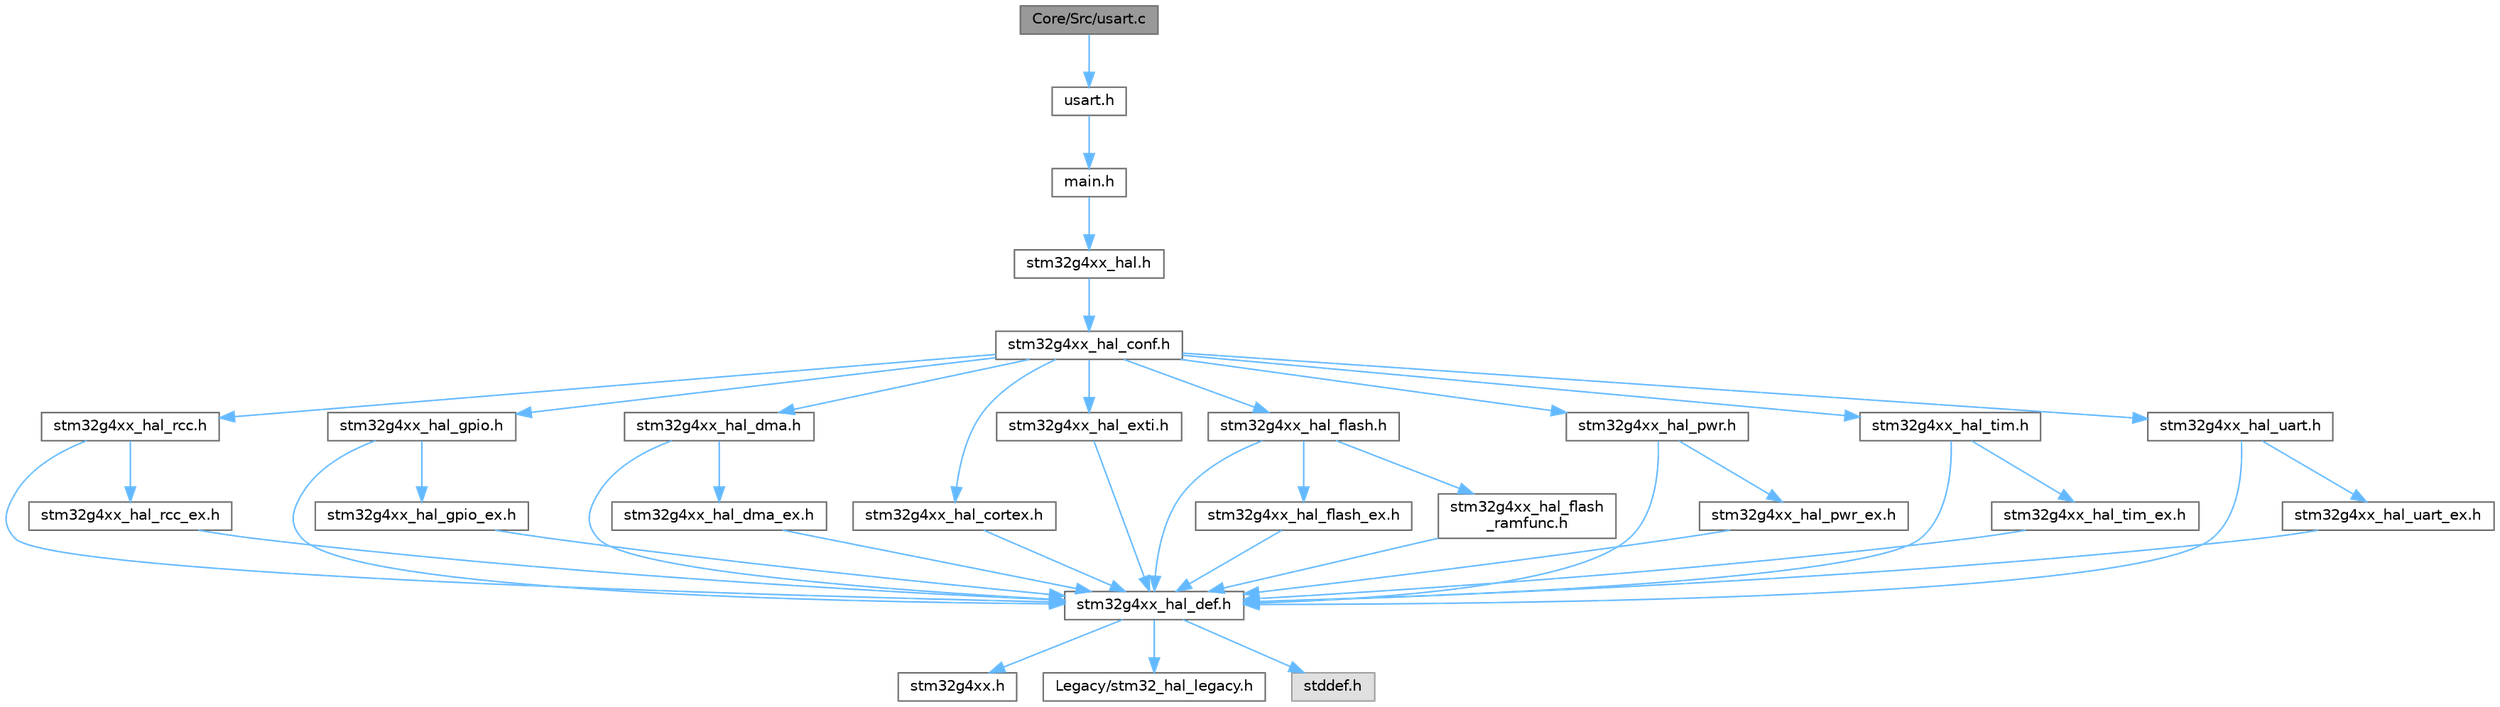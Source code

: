 digraph "Core/Src/usart.c"
{
 // LATEX_PDF_SIZE
  bgcolor="transparent";
  edge [fontname=Helvetica,fontsize=10,labelfontname=Helvetica,labelfontsize=10];
  node [fontname=Helvetica,fontsize=10,shape=box,height=0.2,width=0.4];
  Node1 [label="Core/Src/usart.c",height=0.2,width=0.4,color="gray40", fillcolor="grey60", style="filled", fontcolor="black",tooltip="This file provides code for the configuration of the USART instances."];
  Node1 -> Node2 [color="steelblue1",style="solid"];
  Node2 [label="usart.h",height=0.2,width=0.4,color="grey40", fillcolor="white", style="filled",URL="$usart_8h.html",tooltip="This file contains all the function prototypes for the usart.c file."];
  Node2 -> Node3 [color="steelblue1",style="solid"];
  Node3 [label="main.h",height=0.2,width=0.4,color="grey40", fillcolor="white", style="filled",URL="$main_8h.html",tooltip=": Header for main.c file. This file contains the common defines of the application."];
  Node3 -> Node4 [color="steelblue1",style="solid"];
  Node4 [label="stm32g4xx_hal.h",height=0.2,width=0.4,color="grey40", fillcolor="white", style="filled",URL="$stm32g4xx__hal_8h.html",tooltip="This file contains all the functions prototypes for the HAL module driver."];
  Node4 -> Node5 [color="steelblue1",style="solid"];
  Node5 [label="stm32g4xx_hal_conf.h",height=0.2,width=0.4,color="grey40", fillcolor="white", style="filled",URL="$stm32g4xx__hal__conf_8h.html",tooltip="HAL configuration file."];
  Node5 -> Node6 [color="steelblue1",style="solid"];
  Node6 [label="stm32g4xx_hal_rcc.h",height=0.2,width=0.4,color="grey40", fillcolor="white", style="filled",URL="$stm32g4xx__hal__rcc_8h.html",tooltip="Header file of RCC HAL module."];
  Node6 -> Node7 [color="steelblue1",style="solid"];
  Node7 [label="stm32g4xx_hal_def.h",height=0.2,width=0.4,color="grey40", fillcolor="white", style="filled",URL="$stm32g4xx__hal__def_8h.html",tooltip="This file contains HAL common defines, enumeration, macros and structures definitions."];
  Node7 -> Node8 [color="steelblue1",style="solid"];
  Node8 [label="stm32g4xx.h",height=0.2,width=0.4,color="grey40", fillcolor="white", style="filled",URL="$stm32g4xx_8h.html",tooltip="CMSIS STM32G4xx Device Peripheral Access Layer Header File."];
  Node7 -> Node9 [color="steelblue1",style="solid"];
  Node9 [label="Legacy/stm32_hal_legacy.h",height=0.2,width=0.4,color="grey40", fillcolor="white", style="filled",URL="$stm32__hal__legacy_8h.html",tooltip="This file contains aliases definition for the STM32Cube HAL constants macros and functions maintained..."];
  Node7 -> Node10 [color="steelblue1",style="solid"];
  Node10 [label="stddef.h",height=0.2,width=0.4,color="grey60", fillcolor="#E0E0E0", style="filled",tooltip=" "];
  Node6 -> Node11 [color="steelblue1",style="solid"];
  Node11 [label="stm32g4xx_hal_rcc_ex.h",height=0.2,width=0.4,color="grey40", fillcolor="white", style="filled",URL="$stm32g4xx__hal__rcc__ex_8h.html",tooltip="Header file of RCC HAL Extended module."];
  Node11 -> Node7 [color="steelblue1",style="solid"];
  Node5 -> Node12 [color="steelblue1",style="solid"];
  Node12 [label="stm32g4xx_hal_gpio.h",height=0.2,width=0.4,color="grey40", fillcolor="white", style="filled",URL="$stm32g4xx__hal__gpio_8h.html",tooltip="Header file of GPIO HAL module."];
  Node12 -> Node7 [color="steelblue1",style="solid"];
  Node12 -> Node13 [color="steelblue1",style="solid"];
  Node13 [label="stm32g4xx_hal_gpio_ex.h",height=0.2,width=0.4,color="grey40", fillcolor="white", style="filled",URL="$stm32g4xx__hal__gpio__ex_8h.html",tooltip="Header file of GPIO HAL Extended module."];
  Node13 -> Node7 [color="steelblue1",style="solid"];
  Node5 -> Node14 [color="steelblue1",style="solid"];
  Node14 [label="stm32g4xx_hal_dma.h",height=0.2,width=0.4,color="grey40", fillcolor="white", style="filled",URL="$stm32g4xx__hal__dma_8h.html",tooltip="Header file of DMA HAL module."];
  Node14 -> Node7 [color="steelblue1",style="solid"];
  Node14 -> Node15 [color="steelblue1",style="solid"];
  Node15 [label="stm32g4xx_hal_dma_ex.h",height=0.2,width=0.4,color="grey40", fillcolor="white", style="filled",URL="$stm32g4xx__hal__dma__ex_8h.html",tooltip="Header file of DMA HAL extension module."];
  Node15 -> Node7 [color="steelblue1",style="solid"];
  Node5 -> Node16 [color="steelblue1",style="solid"];
  Node16 [label="stm32g4xx_hal_cortex.h",height=0.2,width=0.4,color="grey40", fillcolor="white", style="filled",URL="$stm32g4xx__hal__cortex_8h.html",tooltip="Header file of CORTEX HAL module."];
  Node16 -> Node7 [color="steelblue1",style="solid"];
  Node5 -> Node17 [color="steelblue1",style="solid"];
  Node17 [label="stm32g4xx_hal_exti.h",height=0.2,width=0.4,color="grey40", fillcolor="white", style="filled",URL="$stm32g4xx__hal__exti_8h.html",tooltip="Header file of EXTI HAL module."];
  Node17 -> Node7 [color="steelblue1",style="solid"];
  Node5 -> Node18 [color="steelblue1",style="solid"];
  Node18 [label="stm32g4xx_hal_flash.h",height=0.2,width=0.4,color="grey40", fillcolor="white", style="filled",URL="$stm32g4xx__hal__flash_8h.html",tooltip="Header file of FLASH HAL module."];
  Node18 -> Node7 [color="steelblue1",style="solid"];
  Node18 -> Node19 [color="steelblue1",style="solid"];
  Node19 [label="stm32g4xx_hal_flash_ex.h",height=0.2,width=0.4,color="grey40", fillcolor="white", style="filled",URL="$stm32g4xx__hal__flash__ex_8h.html",tooltip="Header file of FLASH HAL Extended module."];
  Node19 -> Node7 [color="steelblue1",style="solid"];
  Node18 -> Node20 [color="steelblue1",style="solid"];
  Node20 [label="stm32g4xx_hal_flash\l_ramfunc.h",height=0.2,width=0.4,color="grey40", fillcolor="white", style="filled",URL="$stm32g4xx__hal__flash__ramfunc_8h.html",tooltip="Header file of FLASH RAMFUNC driver."];
  Node20 -> Node7 [color="steelblue1",style="solid"];
  Node5 -> Node21 [color="steelblue1",style="solid"];
  Node21 [label="stm32g4xx_hal_pwr.h",height=0.2,width=0.4,color="grey40", fillcolor="white", style="filled",URL="$stm32g4xx__hal__pwr_8h.html",tooltip="Header file of PWR HAL module."];
  Node21 -> Node7 [color="steelblue1",style="solid"];
  Node21 -> Node22 [color="steelblue1",style="solid"];
  Node22 [label="stm32g4xx_hal_pwr_ex.h",height=0.2,width=0.4,color="grey40", fillcolor="white", style="filled",URL="$stm32g4xx__hal__pwr__ex_8h.html",tooltip="Header file of PWR HAL Extended module."];
  Node22 -> Node7 [color="steelblue1",style="solid"];
  Node5 -> Node23 [color="steelblue1",style="solid"];
  Node23 [label="stm32g4xx_hal_tim.h",height=0.2,width=0.4,color="grey40", fillcolor="white", style="filled",URL="$stm32g4xx__hal__tim_8h.html",tooltip="Header file of TIM HAL module."];
  Node23 -> Node7 [color="steelblue1",style="solid"];
  Node23 -> Node24 [color="steelblue1",style="solid"];
  Node24 [label="stm32g4xx_hal_tim_ex.h",height=0.2,width=0.4,color="grey40", fillcolor="white", style="filled",URL="$stm32g4xx__hal__tim__ex_8h.html",tooltip="Header file of TIM HAL Extended module."];
  Node24 -> Node7 [color="steelblue1",style="solid"];
  Node5 -> Node25 [color="steelblue1",style="solid"];
  Node25 [label="stm32g4xx_hal_uart.h",height=0.2,width=0.4,color="grey40", fillcolor="white", style="filled",URL="$stm32g4xx__hal__uart_8h.html",tooltip="Header file of UART HAL module."];
  Node25 -> Node7 [color="steelblue1",style="solid"];
  Node25 -> Node26 [color="steelblue1",style="solid"];
  Node26 [label="stm32g4xx_hal_uart_ex.h",height=0.2,width=0.4,color="grey40", fillcolor="white", style="filled",URL="$stm32g4xx__hal__uart__ex_8h.html",tooltip="Header file of UART HAL Extended module."];
  Node26 -> Node7 [color="steelblue1",style="solid"];
}
